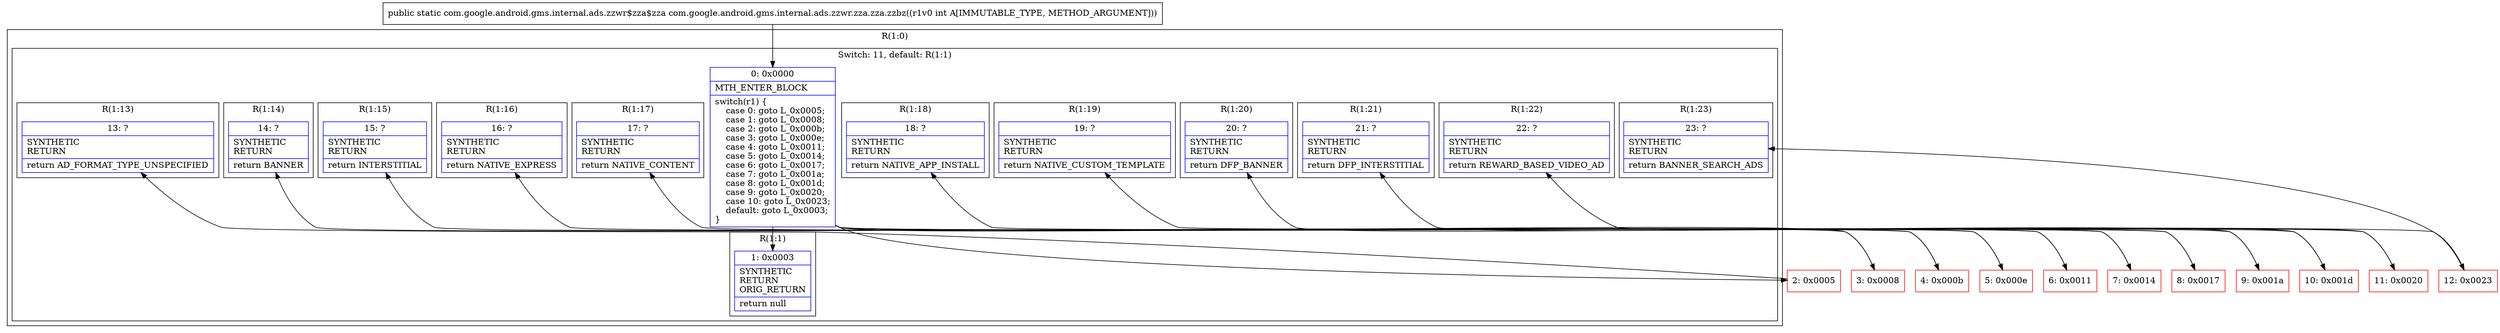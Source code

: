 digraph "CFG forcom.google.android.gms.internal.ads.zzwr.zza.zza.zzbz(I)Lcom\/google\/android\/gms\/internal\/ads\/zzwr$zza$zza;" {
subgraph cluster_Region_1070570595 {
label = "R(1:0)";
node [shape=record,color=blue];
subgraph cluster_SwitchRegion_1505826342 {
label = "Switch: 11, default: R(1:1)";
node [shape=record,color=blue];
Node_0 [shape=record,label="{0\:\ 0x0000|MTH_ENTER_BLOCK\l|switch(r1) \{\l    case 0: goto L_0x0005;\l    case 1: goto L_0x0008;\l    case 2: goto L_0x000b;\l    case 3: goto L_0x000e;\l    case 4: goto L_0x0011;\l    case 5: goto L_0x0014;\l    case 6: goto L_0x0017;\l    case 7: goto L_0x001a;\l    case 8: goto L_0x001d;\l    case 9: goto L_0x0020;\l    case 10: goto L_0x0023;\l    default: goto L_0x0003;\l\}\l}"];
subgraph cluster_Region_199223015 {
label = "R(1:13)";
node [shape=record,color=blue];
Node_13 [shape=record,label="{13\:\ ?|SYNTHETIC\lRETURN\l|return AD_FORMAT_TYPE_UNSPECIFIED\l}"];
}
subgraph cluster_Region_558768683 {
label = "R(1:14)";
node [shape=record,color=blue];
Node_14 [shape=record,label="{14\:\ ?|SYNTHETIC\lRETURN\l|return BANNER\l}"];
}
subgraph cluster_Region_1646366437 {
label = "R(1:15)";
node [shape=record,color=blue];
Node_15 [shape=record,label="{15\:\ ?|SYNTHETIC\lRETURN\l|return INTERSTITIAL\l}"];
}
subgraph cluster_Region_864081057 {
label = "R(1:16)";
node [shape=record,color=blue];
Node_16 [shape=record,label="{16\:\ ?|SYNTHETIC\lRETURN\l|return NATIVE_EXPRESS\l}"];
}
subgraph cluster_Region_1201468648 {
label = "R(1:17)";
node [shape=record,color=blue];
Node_17 [shape=record,label="{17\:\ ?|SYNTHETIC\lRETURN\l|return NATIVE_CONTENT\l}"];
}
subgraph cluster_Region_395565386 {
label = "R(1:18)";
node [shape=record,color=blue];
Node_18 [shape=record,label="{18\:\ ?|SYNTHETIC\lRETURN\l|return NATIVE_APP_INSTALL\l}"];
}
subgraph cluster_Region_2041261051 {
label = "R(1:19)";
node [shape=record,color=blue];
Node_19 [shape=record,label="{19\:\ ?|SYNTHETIC\lRETURN\l|return NATIVE_CUSTOM_TEMPLATE\l}"];
}
subgraph cluster_Region_1278991795 {
label = "R(1:20)";
node [shape=record,color=blue];
Node_20 [shape=record,label="{20\:\ ?|SYNTHETIC\lRETURN\l|return DFP_BANNER\l}"];
}
subgraph cluster_Region_1822444392 {
label = "R(1:21)";
node [shape=record,color=blue];
Node_21 [shape=record,label="{21\:\ ?|SYNTHETIC\lRETURN\l|return DFP_INTERSTITIAL\l}"];
}
subgraph cluster_Region_1701877311 {
label = "R(1:22)";
node [shape=record,color=blue];
Node_22 [shape=record,label="{22\:\ ?|SYNTHETIC\lRETURN\l|return REWARD_BASED_VIDEO_AD\l}"];
}
subgraph cluster_Region_1168412057 {
label = "R(1:23)";
node [shape=record,color=blue];
Node_23 [shape=record,label="{23\:\ ?|SYNTHETIC\lRETURN\l|return BANNER_SEARCH_ADS\l}"];
}
subgraph cluster_Region_1465911003 {
label = "R(1:1)";
node [shape=record,color=blue];
Node_1 [shape=record,label="{1\:\ 0x0003|SYNTHETIC\lRETURN\lORIG_RETURN\l|return null\l}"];
}
}
}
Node_2 [shape=record,color=red,label="{2\:\ 0x0005}"];
Node_3 [shape=record,color=red,label="{3\:\ 0x0008}"];
Node_4 [shape=record,color=red,label="{4\:\ 0x000b}"];
Node_5 [shape=record,color=red,label="{5\:\ 0x000e}"];
Node_6 [shape=record,color=red,label="{6\:\ 0x0011}"];
Node_7 [shape=record,color=red,label="{7\:\ 0x0014}"];
Node_8 [shape=record,color=red,label="{8\:\ 0x0017}"];
Node_9 [shape=record,color=red,label="{9\:\ 0x001a}"];
Node_10 [shape=record,color=red,label="{10\:\ 0x001d}"];
Node_11 [shape=record,color=red,label="{11\:\ 0x0020}"];
Node_12 [shape=record,color=red,label="{12\:\ 0x0023}"];
MethodNode[shape=record,label="{public static com.google.android.gms.internal.ads.zzwr$zza$zza com.google.android.gms.internal.ads.zzwr.zza.zza.zzbz((r1v0 int A[IMMUTABLE_TYPE, METHOD_ARGUMENT])) }"];
MethodNode -> Node_0;
Node_0 -> Node_1;
Node_0 -> Node_2;
Node_0 -> Node_3;
Node_0 -> Node_4;
Node_0 -> Node_5;
Node_0 -> Node_6;
Node_0 -> Node_7;
Node_0 -> Node_8;
Node_0 -> Node_9;
Node_0 -> Node_10;
Node_0 -> Node_11;
Node_0 -> Node_12;
Node_2 -> Node_13;
Node_3 -> Node_14;
Node_4 -> Node_15;
Node_5 -> Node_16;
Node_6 -> Node_17;
Node_7 -> Node_18;
Node_8 -> Node_19;
Node_9 -> Node_20;
Node_10 -> Node_21;
Node_11 -> Node_22;
Node_12 -> Node_23;
}

